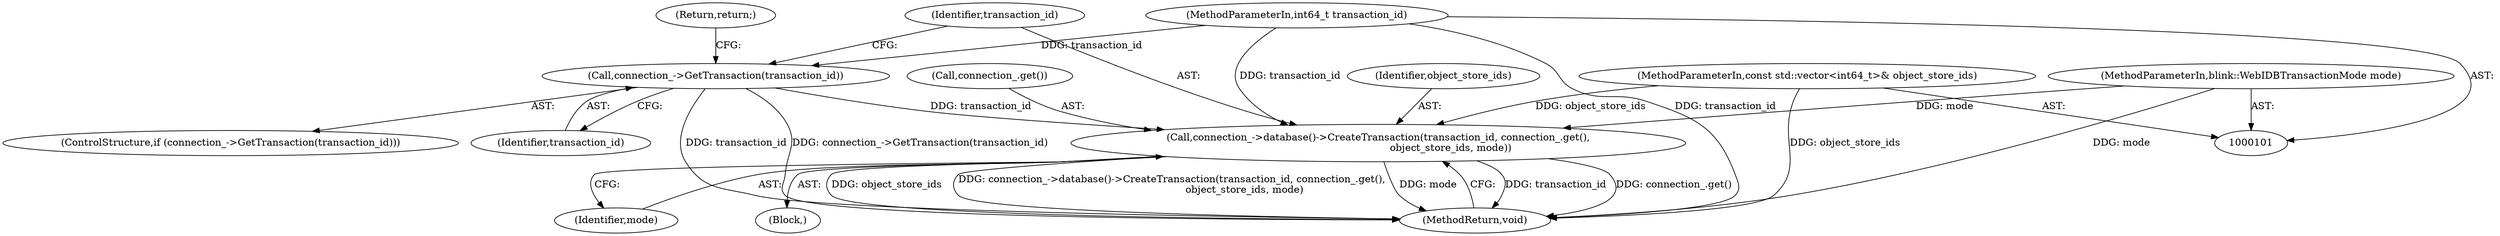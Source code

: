 digraph "0_Chrome_11601c08e92732d2883af2057c41c17cba890844@API" {
"1000116" [label="(Call,connection_->database()->CreateTransaction(transaction_id, connection_.get(),\n                                              object_store_ids, mode))"];
"1000113" [label="(Call,connection_->GetTransaction(transaction_id))"];
"1000102" [label="(MethodParameterIn,int64_t transaction_id)"];
"1000103" [label="(MethodParameterIn,const std::vector<int64_t>& object_store_ids)"];
"1000104" [label="(MethodParameterIn,blink::WebIDBTransactionMode mode)"];
"1000114" [label="(Identifier,transaction_id)"];
"1000113" [label="(Call,connection_->GetTransaction(transaction_id))"];
"1000117" [label="(Identifier,transaction_id)"];
"1000119" [label="(Identifier,object_store_ids)"];
"1000104" [label="(MethodParameterIn,blink::WebIDBTransactionMode mode)"];
"1000105" [label="(Block,)"];
"1000121" [label="(MethodReturn,void)"];
"1000102" [label="(MethodParameterIn,int64_t transaction_id)"];
"1000103" [label="(MethodParameterIn,const std::vector<int64_t>& object_store_ids)"];
"1000115" [label="(Return,return;)"];
"1000116" [label="(Call,connection_->database()->CreateTransaction(transaction_id, connection_.get(),\n                                              object_store_ids, mode))"];
"1000118" [label="(Call,connection_.get())"];
"1000120" [label="(Identifier,mode)"];
"1000112" [label="(ControlStructure,if (connection_->GetTransaction(transaction_id)))"];
"1000116" -> "1000105"  [label="AST: "];
"1000116" -> "1000120"  [label="CFG: "];
"1000117" -> "1000116"  [label="AST: "];
"1000118" -> "1000116"  [label="AST: "];
"1000119" -> "1000116"  [label="AST: "];
"1000120" -> "1000116"  [label="AST: "];
"1000121" -> "1000116"  [label="CFG: "];
"1000116" -> "1000121"  [label="DDG: transaction_id"];
"1000116" -> "1000121"  [label="DDG: connection_.get()"];
"1000116" -> "1000121"  [label="DDG: object_store_ids"];
"1000116" -> "1000121"  [label="DDG: connection_->database()->CreateTransaction(transaction_id, connection_.get(),\n                                              object_store_ids, mode)"];
"1000116" -> "1000121"  [label="DDG: mode"];
"1000113" -> "1000116"  [label="DDG: transaction_id"];
"1000102" -> "1000116"  [label="DDG: transaction_id"];
"1000103" -> "1000116"  [label="DDG: object_store_ids"];
"1000104" -> "1000116"  [label="DDG: mode"];
"1000113" -> "1000112"  [label="AST: "];
"1000113" -> "1000114"  [label="CFG: "];
"1000114" -> "1000113"  [label="AST: "];
"1000115" -> "1000113"  [label="CFG: "];
"1000117" -> "1000113"  [label="CFG: "];
"1000113" -> "1000121"  [label="DDG: transaction_id"];
"1000113" -> "1000121"  [label="DDG: connection_->GetTransaction(transaction_id)"];
"1000102" -> "1000113"  [label="DDG: transaction_id"];
"1000102" -> "1000101"  [label="AST: "];
"1000102" -> "1000121"  [label="DDG: transaction_id"];
"1000103" -> "1000101"  [label="AST: "];
"1000103" -> "1000121"  [label="DDG: object_store_ids"];
"1000104" -> "1000101"  [label="AST: "];
"1000104" -> "1000121"  [label="DDG: mode"];
}
